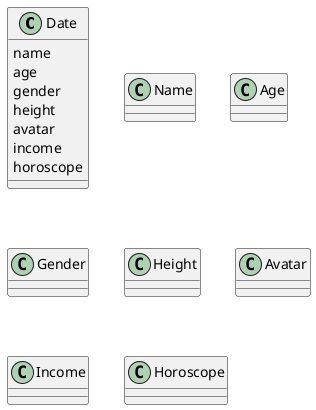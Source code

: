 @startuml

class Date {
    name
    age
    gender
    height
    avatar
    income
    horoscope
}

class Name {
}

class Age {
}

class Gender {
}

class Height {
}

class Avatar {
}

class Income {
}

class Horoscope {
}

@enduml
